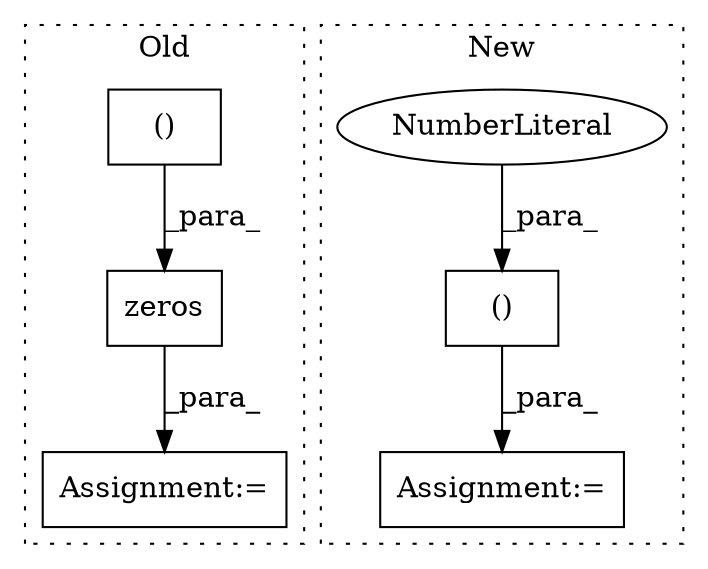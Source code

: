 digraph G {
subgraph cluster0 {
1 [label="zeros" a="32" s="1166,1243" l="11,1" shape="box"];
3 [label="()" a="106" s="1177" l="53" shape="box"];
4 [label="Assignment:=" a="7" s="1159" l="1" shape="box"];
label = "Old";
style="dotted";
}
subgraph cluster1 {
2 [label="()" a="106" s="1224" l="29" shape="box"];
5 [label="NumberLiteral" a="34" s="1238" l="1" shape="ellipse"];
6 [label="Assignment:=" a="7" s="1597" l="1" shape="box"];
label = "New";
style="dotted";
}
1 -> 4 [label="_para_"];
2 -> 6 [label="_para_"];
3 -> 1 [label="_para_"];
5 -> 2 [label="_para_"];
}